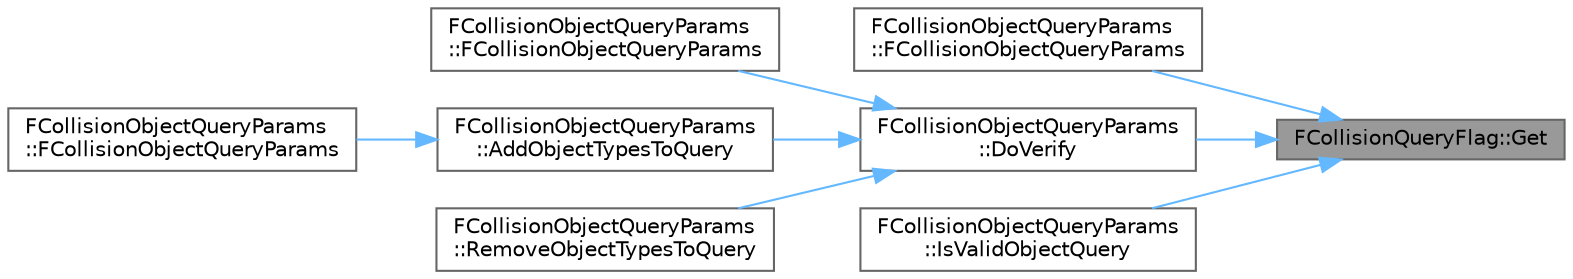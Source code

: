 digraph "FCollisionQueryFlag::Get"
{
 // INTERACTIVE_SVG=YES
 // LATEX_PDF_SIZE
  bgcolor="transparent";
  edge [fontname=Helvetica,fontsize=10,labelfontname=Helvetica,labelfontsize=10];
  node [fontname=Helvetica,fontsize=10,shape=box,height=0.2,width=0.4];
  rankdir="RL";
  Node1 [id="Node000001",label="FCollisionQueryFlag::Get",height=0.2,width=0.4,color="gray40", fillcolor="grey60", style="filled", fontcolor="black",tooltip=" "];
  Node1 -> Node2 [id="edge1_Node000001_Node000002",dir="back",color="steelblue1",style="solid",tooltip=" "];
  Node2 [id="Node000002",label="FCollisionObjectQueryParams\l::FCollisionObjectQueryParams",height=0.2,width=0.4,color="grey40", fillcolor="white", style="filled",URL="$dc/d93/structFCollisionObjectQueryParams.html#adb94bf964a826056439c3f435eb75594",tooltip=" "];
  Node1 -> Node3 [id="edge2_Node000001_Node000003",dir="back",color="steelblue1",style="solid",tooltip=" "];
  Node3 [id="Node000003",label="FCollisionObjectQueryParams\l::DoVerify",height=0.2,width=0.4,color="grey40", fillcolor="white", style="filled",URL="$dc/d93/structFCollisionObjectQueryParams.html#aca5f58a903308c737b948301aac537fc",tooltip=" "];
  Node3 -> Node4 [id="edge3_Node000003_Node000004",dir="back",color="steelblue1",style="solid",tooltip=" "];
  Node4 [id="Node000004",label="FCollisionObjectQueryParams\l::FCollisionObjectQueryParams",height=0.2,width=0.4,color="grey40", fillcolor="white", style="filled",URL="$dc/d93/structFCollisionObjectQueryParams.html#acc0a6097a54d9b828d4768c94d3c8935",tooltip=" "];
  Node3 -> Node5 [id="edge4_Node000003_Node000005",dir="back",color="steelblue1",style="solid",tooltip=" "];
  Node5 [id="Node000005",label="FCollisionObjectQueryParams\l::AddObjectTypesToQuery",height=0.2,width=0.4,color="grey40", fillcolor="white", style="filled",URL="$dc/d93/structFCollisionObjectQueryParams.html#a29911eb084af3cf15df3d466187544f7",tooltip=" "];
  Node5 -> Node6 [id="edge5_Node000005_Node000006",dir="back",color="steelblue1",style="solid",tooltip=" "];
  Node6 [id="Node000006",label="FCollisionObjectQueryParams\l::FCollisionObjectQueryParams",height=0.2,width=0.4,color="grey40", fillcolor="white", style="filled",URL="$dc/d93/structFCollisionObjectQueryParams.html#a631e81f66c7ee05f2c4929e0e67bd390",tooltip=" "];
  Node3 -> Node7 [id="edge6_Node000003_Node000007",dir="back",color="steelblue1",style="solid",tooltip=" "];
  Node7 [id="Node000007",label="FCollisionObjectQueryParams\l::RemoveObjectTypesToQuery",height=0.2,width=0.4,color="grey40", fillcolor="white", style="filled",URL="$dc/d93/structFCollisionObjectQueryParams.html#a42b5b475c6b3c765bef97764c68753f9",tooltip=" "];
  Node1 -> Node8 [id="edge7_Node000001_Node000008",dir="back",color="steelblue1",style="solid",tooltip=" "];
  Node8 [id="Node000008",label="FCollisionObjectQueryParams\l::IsValidObjectQuery",height=0.2,width=0.4,color="grey40", fillcolor="white", style="filled",URL="$dc/d93/structFCollisionObjectQueryParams.html#aa1f17caa945b24cb12a8d00f8391c260",tooltip=" "];
}
